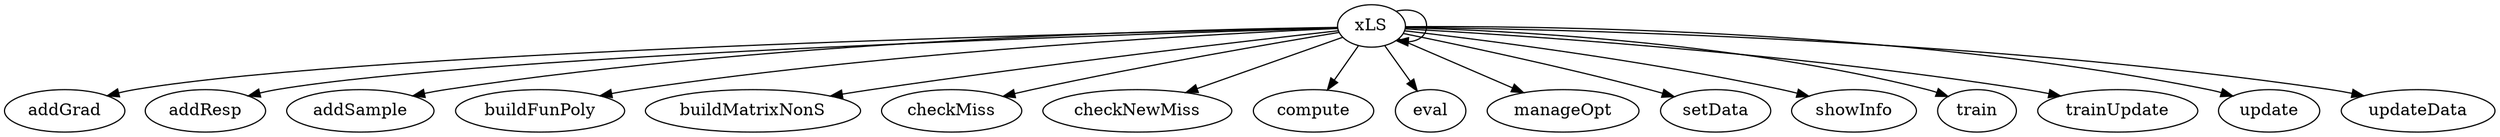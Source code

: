 /* Created by mdot for Matlab */
digraph m2html {
  xLS -> addGrad;
  xLS -> addResp;
  xLS -> addSample;
  xLS -> buildFunPoly;
  xLS -> buildMatrixNonS;
  xLS -> checkMiss;
  xLS -> checkNewMiss;
  xLS -> compute;
  xLS -> eval;
  xLS -> manageOpt;
  xLS -> setData;
  xLS -> showInfo;
  xLS -> train;
  xLS -> trainUpdate;
  xLS -> update;
  xLS -> updateData;
  xLS -> xLS;

  addGrad [URL="addGrad.html"];
  addResp [URL="addResp.html"];
  addSample [URL="addSample.html"];
  buildFunPoly [URL="buildFunPoly.html"];
  buildMatrixNonS [URL="buildMatrixNonS.html"];
  checkMiss [URL="checkMiss.html"];
  checkNewMiss [URL="checkNewMiss.html"];
  compute [URL="compute.html"];
  eval [URL="eval.html"];
  manageOpt [URL="manageOpt.html"];
  setData [URL="setData.html"];
  showInfo [URL="showInfo.html"];
  train [URL="train.html"];
  trainUpdate [URL="trainUpdate.html"];
  update [URL="update.html"];
  updateData [URL="updateData.html"];
  xLS [URL="xLS.html"];
}